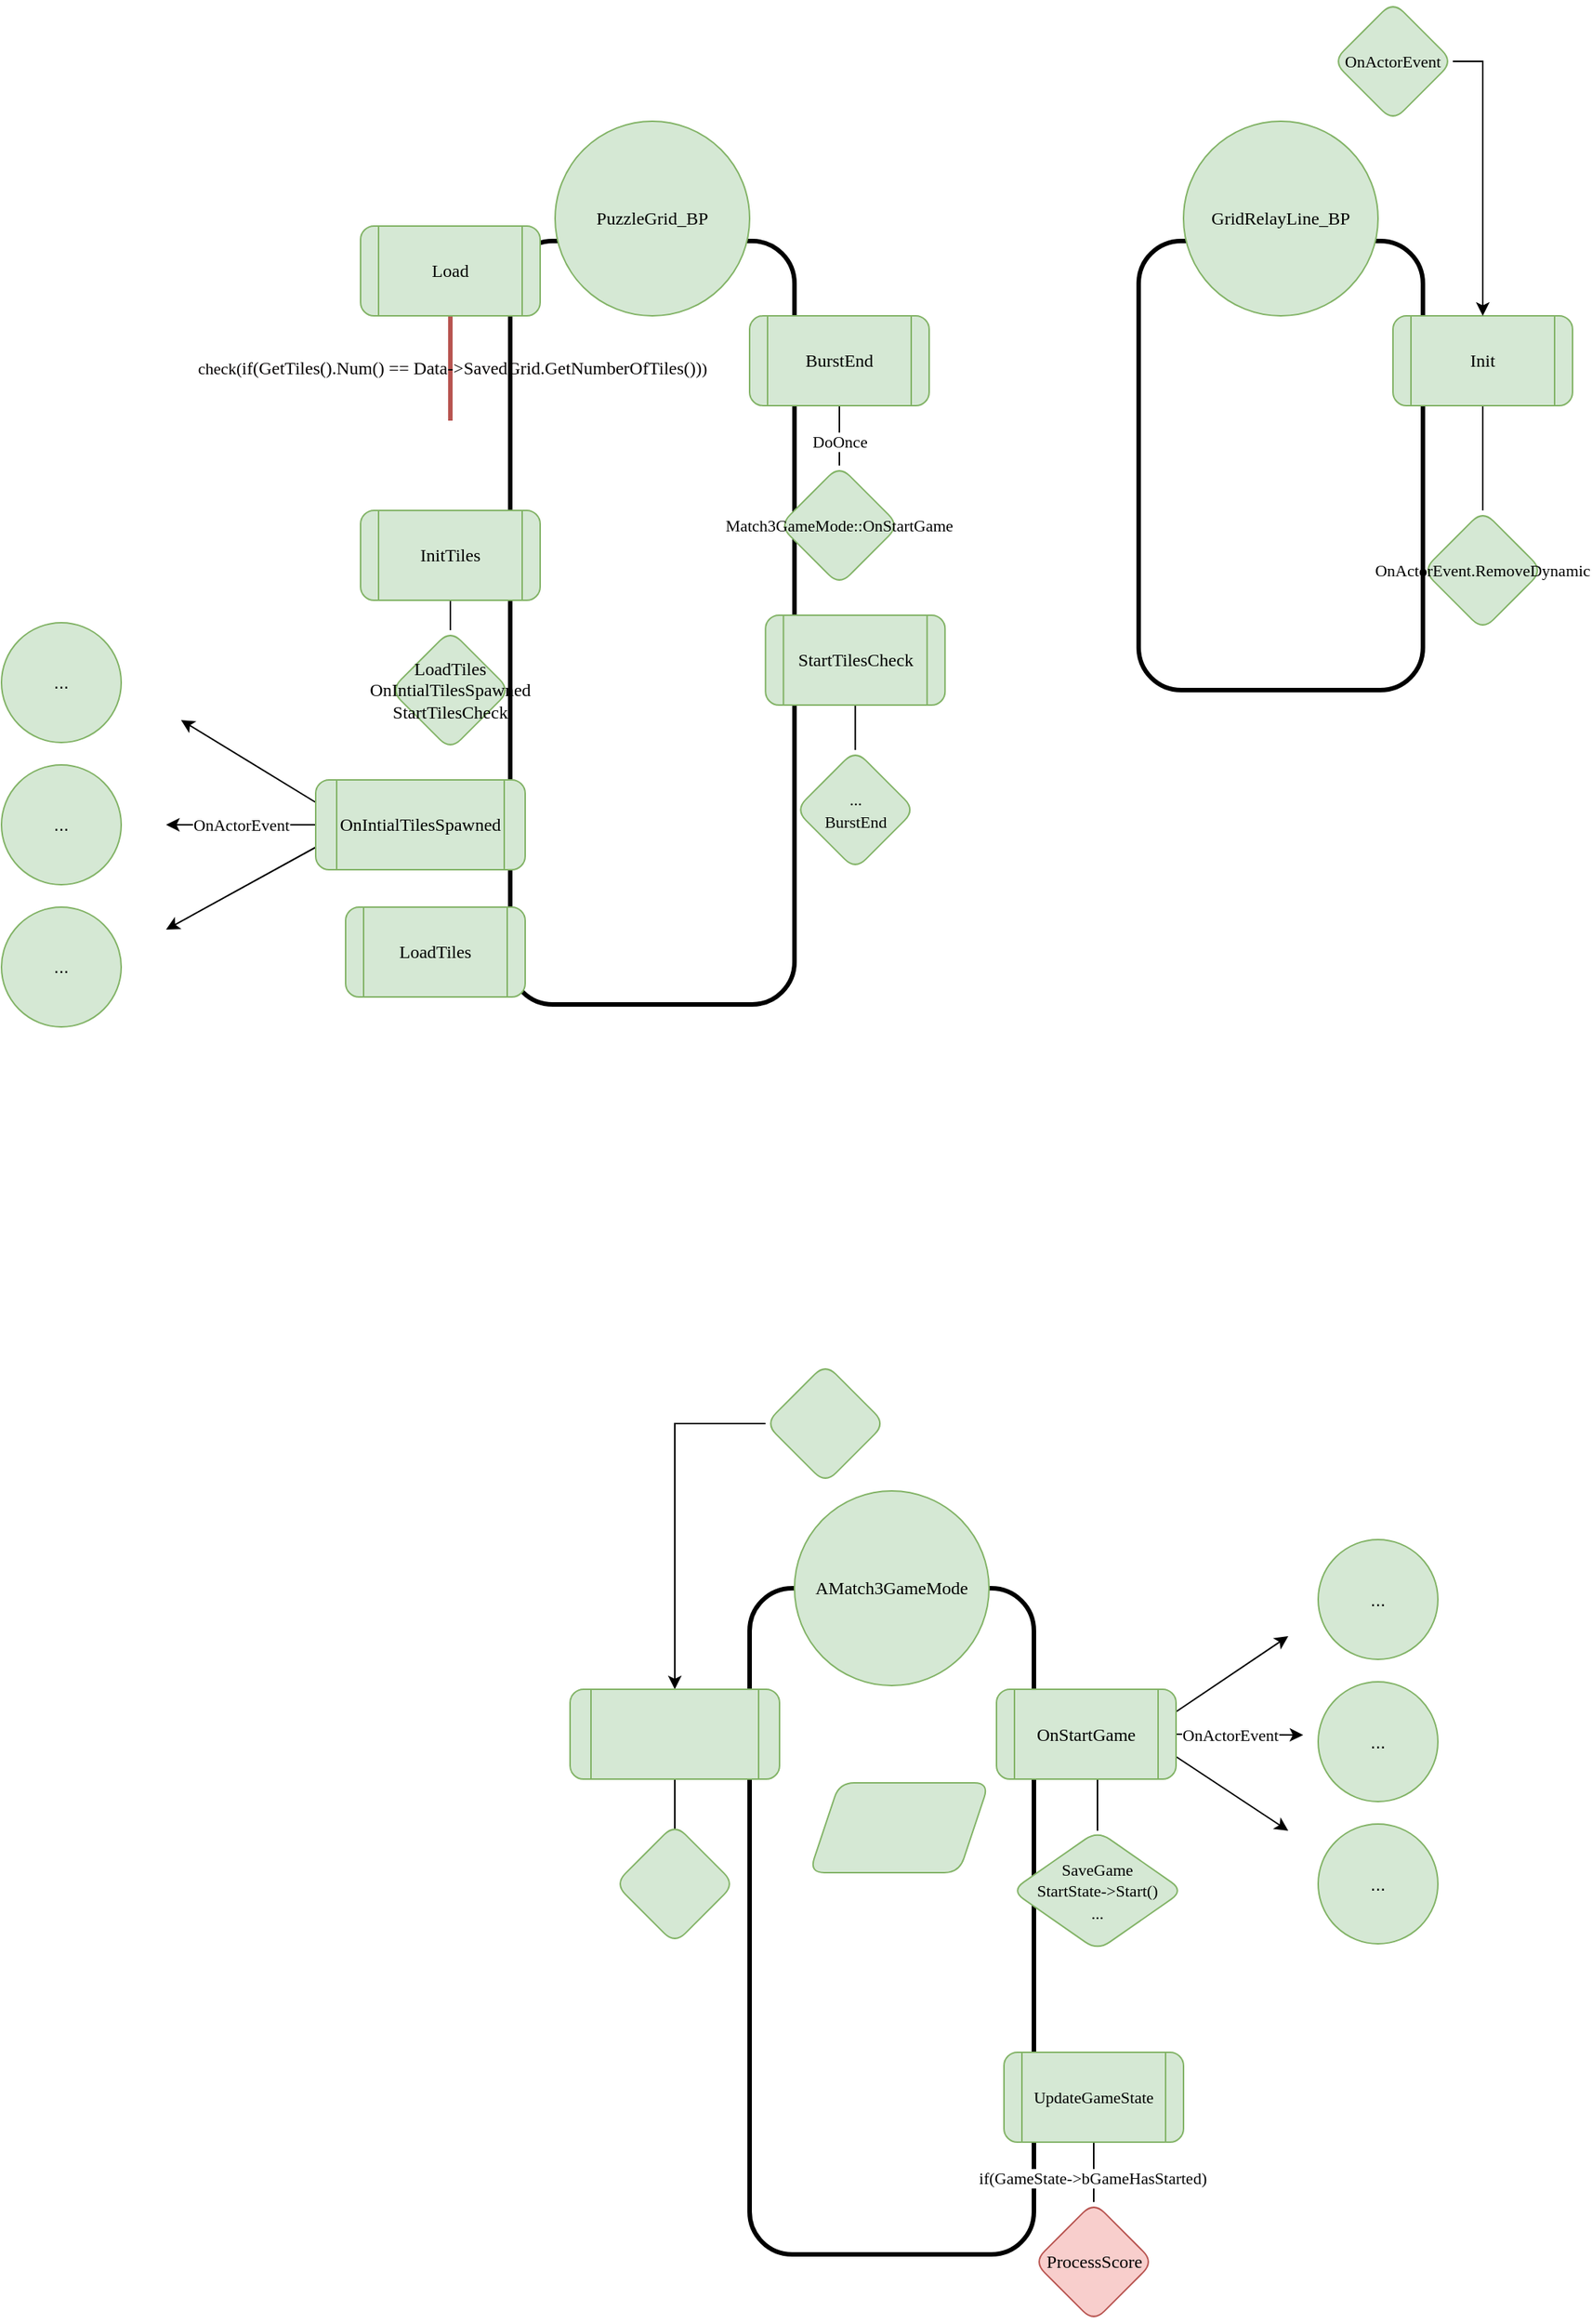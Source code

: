 <mxfile version="16.2.7" type="device"><diagram id="4u5bkuqh8i6XdxuR7M9z" name="Page-1"><mxGraphModel dx="2646" dy="1722" grid="1" gridSize="10" guides="1" tooltips="1" connect="1" arrows="1" fold="1" page="1" pageScale="1" pageWidth="850" pageHeight="1100" math="0" shadow="0"><root><mxCell id="0"/><mxCell id="1" parent="0"/><mxCell id="plS5oKs2EBD5TXASeQsz-1" value="" style="rounded=1;whiteSpace=wrap;html=1;fillColor=none;strokeWidth=3;fontFamily=SF Mono;" parent="1" vertex="1"><mxGeometry x="-500" y="680" width="190" height="445" as="geometry"/></mxCell><mxCell id="sbsRxTnk66kGfVWNklD2-10" style="rounded=0;orthogonalLoop=1;jettySize=auto;html=1;exitX=1;exitY=0.5;exitDx=0;exitDy=0;fontFamily=SF Mono;endArrow=classic;endFill=1;" parent="1" source="plS5oKs2EBD5TXASeQsz-11" edge="1"><mxGeometry relative="1" as="geometry"><mxPoint x="-130" y="778" as="targetPoint"/></mxGeometry></mxCell><mxCell id="sbsRxTnk66kGfVWNklD2-16" value="OnActorEvent" style="edgeLabel;html=1;align=center;verticalAlign=middle;resizable=0;points=[];fontSize=11;fontFamily=SF Mono;fontColor=default;" parent="sbsRxTnk66kGfVWNklD2-10" vertex="1" connectable="0"><mxGeometry x="-0.076" y="-3" relative="1" as="geometry"><mxPoint x="-4" y="-3" as="offset"/></mxGeometry></mxCell><mxCell id="sbsRxTnk66kGfVWNklD2-11" style="edgeStyle=none;shape=connector;rounded=0;orthogonalLoop=1;jettySize=auto;html=1;exitX=1;exitY=0.25;exitDx=0;exitDy=0;labelBackgroundColor=default;fontFamily=SF Mono;fontSize=11;fontColor=default;endArrow=classic;endFill=1;strokeColor=default;" parent="1" source="plS5oKs2EBD5TXASeQsz-11" edge="1"><mxGeometry relative="1" as="geometry"><mxPoint x="-140" y="712" as="targetPoint"/></mxGeometry></mxCell><mxCell id="sbsRxTnk66kGfVWNklD2-12" style="edgeStyle=none;shape=connector;rounded=0;orthogonalLoop=1;jettySize=auto;html=1;exitX=1;exitY=0.75;exitDx=0;exitDy=0;labelBackgroundColor=default;fontFamily=SF Mono;fontSize=11;fontColor=default;endArrow=classic;endFill=1;strokeColor=default;" parent="1" source="plS5oKs2EBD5TXASeQsz-11" edge="1"><mxGeometry relative="1" as="geometry"><mxPoint x="-140" y="842" as="targetPoint"/></mxGeometry></mxCell><mxCell id="plS5oKs2EBD5TXASeQsz-2" value="&lt;span style=&quot;font-size: 11px&quot;&gt;SaveGame&lt;br&gt;StartState-&amp;gt;Start()&lt;br&gt;...&lt;br&gt;&lt;/span&gt;" style="rhombus;whiteSpace=wrap;html=1;fillColor=#d5e8d4;strokeColor=#82b366;rounded=1;labelBackgroundColor=none;fontFamily=SF Mono;" parent="1" vertex="1"><mxGeometry x="-325" y="842" width="115" height="80" as="geometry"/></mxCell><mxCell id="plS5oKs2EBD5TXASeQsz-3" value="&lt;span style=&quot;font-size: 11px ; background-color: rgb(255 , 255 , 255)&quot;&gt;&lt;br&gt;&lt;/span&gt;" style="rhombus;whiteSpace=wrap;html=1;fillColor=#f8cecc;strokeColor=#b85450;rounded=1;fontFamily=SF Mono;" parent="1" vertex="1"><mxGeometry x="-310" y="1090" width="80" height="80" as="geometry"/></mxCell><mxCell id="plS5oKs2EBD5TXASeQsz-4" value="" style="rounded=1;whiteSpace=wrap;html=1;fillColor=none;strokeWidth=3;fontFamily=SF Mono;" parent="1" vertex="1"><mxGeometry x="-660" y="-220" width="190" height="510" as="geometry"/></mxCell><mxCell id="plS5oKs2EBD5TXASeQsz-5" value="AMatch3GameMode" style="ellipse;whiteSpace=wrap;html=1;aspect=fixed;fillColor=#d5e8d4;strokeColor=#82b366;rounded=1;fontFamily=SF Mono;" parent="1" vertex="1"><mxGeometry x="-470" y="615" width="130" height="130" as="geometry"/></mxCell><mxCell id="plS5oKs2EBD5TXASeQsz-6" style="edgeStyle=none;rounded=1;orthogonalLoop=1;jettySize=auto;html=1;exitX=0.5;exitY=1;exitDx=0;exitDy=0;endArrow=none;endFill=0;entryX=0.5;entryY=0;entryDx=0;entryDy=0;fontFamily=SF Mono;" parent="1" source="plS5oKs2EBD5TXASeQsz-7" target="plS5oKs2EBD5TXASeQsz-22" edge="1"><mxGeometry relative="1" as="geometry"><mxPoint x="-440" y="-70" as="targetPoint"/></mxGeometry></mxCell><mxCell id="sbsRxTnk66kGfVWNklD2-2" value="DoOnce" style="edgeLabel;html=1;align=center;verticalAlign=middle;resizable=0;points=[];fontFamily=SF Mono;" parent="plS5oKs2EBD5TXASeQsz-6" vertex="1" connectable="0"><mxGeometry x="0.2" relative="1" as="geometry"><mxPoint as="offset"/></mxGeometry></mxCell><mxCell id="plS5oKs2EBD5TXASeQsz-7" value="BurstEnd" style="shape=process;whiteSpace=wrap;html=1;backgroundOutline=1;fillColor=#d5e8d4;strokeColor=#82b366;rounded=1;fontFamily=SF Mono;" parent="1" vertex="1"><mxGeometry x="-500" y="-170" width="120" height="60" as="geometry"/></mxCell><mxCell id="plS5oKs2EBD5TXASeQsz-8" style="edgeStyle=orthogonalEdgeStyle;rounded=1;orthogonalLoop=1;jettySize=auto;html=1;exitX=0.5;exitY=1;exitDx=0;exitDy=0;entryX=0.5;entryY=0;entryDx=0;entryDy=0;fontSize=12;endArrow=none;endFill=0;fontFamily=SF Mono;" parent="1" source="plS5oKs2EBD5TXASeQsz-9" target="plS5oKs2EBD5TXASeQsz-3" edge="1"><mxGeometry relative="1" as="geometry"/></mxCell><mxCell id="sbsRxTnk66kGfVWNklD2-1" value="if(GameState-&amp;gt;bGameHasStarted)" style="edgeLabel;html=1;align=center;verticalAlign=middle;resizable=0;points=[];fontFamily=SF Mono;" parent="plS5oKs2EBD5TXASeQsz-8" vertex="1" connectable="0"><mxGeometry x="0.2" y="-1" relative="1" as="geometry"><mxPoint as="offset"/></mxGeometry></mxCell><mxCell id="plS5oKs2EBD5TXASeQsz-9" value="&lt;span style=&quot;font-size: 11px;&quot;&gt;UpdateGameState&lt;/span&gt;" style="shape=process;whiteSpace=wrap;html=1;backgroundOutline=1;fillColor=#d5e8d4;strokeColor=#82b366;labelBackgroundColor=none;rounded=1;fontFamily=SF Mono;" parent="1" vertex="1"><mxGeometry x="-330" y="990" width="120" height="60" as="geometry"/></mxCell><mxCell id="plS5oKs2EBD5TXASeQsz-10" style="edgeStyle=orthogonalEdgeStyle;rounded=0;orthogonalLoop=1;jettySize=auto;html=1;exitX=0.5;exitY=1;exitDx=0;exitDy=0;endArrow=none;endFill=0;entryX=0.5;entryY=0;entryDx=0;entryDy=0;fontFamily=SF Mono;" parent="1" source="plS5oKs2EBD5TXASeQsz-11" target="plS5oKs2EBD5TXASeQsz-2" edge="1"><mxGeometry relative="1" as="geometry"><mxPoint x="-190" y="842" as="targetPoint"/></mxGeometry></mxCell><mxCell id="plS5oKs2EBD5TXASeQsz-11" value="OnStartGame" style="shape=process;whiteSpace=wrap;html=1;backgroundOutline=1;fillColor=#d5e8d4;strokeColor=#82b366;rounded=1;fontFamily=SF Mono;" parent="1" vertex="1"><mxGeometry x="-335" y="747.5" width="120" height="60" as="geometry"/></mxCell><mxCell id="plS5oKs2EBD5TXASeQsz-12" value="PuzzleGrid_BP" style="ellipse;whiteSpace=wrap;html=1;aspect=fixed;fillColor=#d5e8d4;strokeColor=#82b366;rounded=1;fontFamily=SF Mono;" parent="1" vertex="1"><mxGeometry x="-630" y="-300" width="130" height="130" as="geometry"/></mxCell><mxCell id="plS5oKs2EBD5TXASeQsz-15" value="ProcessScore" style="text;html=1;align=center;verticalAlign=middle;resizable=0;points=[];autosize=1;strokeColor=none;fillColor=none;fontSize=12;rounded=1;labelBackgroundColor=none;fontFamily=SF Mono;" parent="1" vertex="1"><mxGeometry x="-310" y="1120" width="80" height="20" as="geometry"/></mxCell><mxCell id="plS5oKs2EBD5TXASeQsz-18" style="edgeStyle=orthogonalEdgeStyle;rounded=0;orthogonalLoop=1;jettySize=auto;html=1;exitX=0;exitY=0.5;exitDx=0;exitDy=0;entryX=0.5;entryY=0;entryDx=0;entryDy=0;fontFamily=SF Mono;" parent="1" source="plS5oKs2EBD5TXASeQsz-19" target="plS5oKs2EBD5TXASeQsz-21" edge="1"><mxGeometry relative="1" as="geometry"/></mxCell><mxCell id="plS5oKs2EBD5TXASeQsz-19" value="&lt;span style=&quot;font-size: 11px&quot;&gt;&lt;br&gt;&lt;/span&gt;" style="rhombus;whiteSpace=wrap;html=1;fillColor=#d5e8d4;strokeColor=#82b366;rounded=1;labelBackgroundColor=none;fontFamily=SF Mono;" parent="1" vertex="1"><mxGeometry x="-489.37" y="530" width="80" height="80" as="geometry"/></mxCell><mxCell id="plS5oKs2EBD5TXASeQsz-20" style="edgeStyle=orthogonalEdgeStyle;rounded=0;orthogonalLoop=1;jettySize=auto;html=1;exitX=0.5;exitY=1;exitDx=0;exitDy=0;endArrow=none;endFill=0;fontFamily=SF Mono;" parent="1" source="plS5oKs2EBD5TXASeQsz-21" edge="1"><mxGeometry relative="1" as="geometry"><mxPoint x="-550" y="842" as="targetPoint"/></mxGeometry></mxCell><mxCell id="plS5oKs2EBD5TXASeQsz-21" value="" style="shape=process;whiteSpace=wrap;html=1;backgroundOutline=1;fillColor=#d5e8d4;strokeColor=#82b366;labelBackgroundColor=none;rounded=1;fontFamily=SF Mono;" parent="1" vertex="1"><mxGeometry x="-620" y="747.5" width="140" height="60" as="geometry"/></mxCell><mxCell id="plS5oKs2EBD5TXASeQsz-22" value="&lt;span style=&quot;font-size: 11px&quot;&gt;Match3GameMode::OnStartGame&lt;br&gt;&lt;/span&gt;" style="rhombus;whiteSpace=wrap;html=1;fillColor=#d5e8d4;strokeColor=#82b366;rounded=1;labelBackgroundColor=none;fontFamily=SF Mono;" parent="1" vertex="1"><mxGeometry x="-480" y="-70" width="80" height="80" as="geometry"/></mxCell><mxCell id="plS5oKs2EBD5TXASeQsz-23" value="" style="shape=parallelogram;perimeter=parallelogramPerimeter;whiteSpace=wrap;html=1;fixedSize=1;fillColor=#d5e8d4;strokeColor=#82b366;rounded=1;fontFamily=SF Mono;" parent="1" vertex="1"><mxGeometry x="-460" y="810" width="120" height="60" as="geometry"/></mxCell><mxCell id="plS5oKs2EBD5TXASeQsz-24" value="&lt;span&gt;&lt;br&gt;&lt;/span&gt;" style="rhombus;whiteSpace=wrap;html=1;fillColor=#d5e8d4;strokeColor=#82b366;rounded=1;labelBackgroundColor=none;fontFamily=SF Mono;" parent="1" vertex="1"><mxGeometry x="-590" y="837.5" width="80" height="80" as="geometry"/></mxCell><mxCell id="sbsRxTnk66kGfVWNklD2-5" style="edgeStyle=orthogonalEdgeStyle;rounded=0;orthogonalLoop=1;jettySize=auto;html=1;exitX=0.5;exitY=1;exitDx=0;exitDy=0;entryX=0.5;entryY=0;entryDx=0;entryDy=0;fontFamily=SF Mono;endArrow=none;endFill=0;" parent="1" source="sbsRxTnk66kGfVWNklD2-3" target="sbsRxTnk66kGfVWNklD2-4" edge="1"><mxGeometry relative="1" as="geometry"/></mxCell><mxCell id="sbsRxTnk66kGfVWNklD2-3" value="InitTiles" style="shape=process;whiteSpace=wrap;html=1;backgroundOutline=1;fillColor=#d5e8d4;strokeColor=#82b366;rounded=1;fontFamily=SF Mono;" parent="1" vertex="1"><mxGeometry x="-760" y="-40" width="120" height="60" as="geometry"/></mxCell><mxCell id="sbsRxTnk66kGfVWNklD2-4" value="LoadTiles&lt;br&gt;OnIntialTilesSpawned&lt;span&gt;&lt;br&gt;StartTilesCheck&lt;br&gt;&lt;/span&gt;" style="rhombus;whiteSpace=wrap;html=1;fillColor=#d5e8d4;strokeColor=#82b366;rounded=1;labelBackgroundColor=none;fontFamily=SF Mono;" parent="1" vertex="1"><mxGeometry x="-740" y="40" width="80" height="80" as="geometry"/></mxCell><mxCell id="sbsRxTnk66kGfVWNklD2-17" style="edgeStyle=none;shape=connector;rounded=0;orthogonalLoop=1;jettySize=auto;html=1;exitX=0;exitY=0.25;exitDx=0;exitDy=0;labelBackgroundColor=default;fontFamily=SF Mono;fontSize=11;fontColor=default;endArrow=classic;endFill=1;strokeColor=default;" parent="1" source="sbsRxTnk66kGfVWNklD2-6" edge="1"><mxGeometry relative="1" as="geometry"><mxPoint x="-880" y="100" as="targetPoint"/></mxGeometry></mxCell><mxCell id="sbsRxTnk66kGfVWNklD2-18" value="OnActorEvent" style="edgeStyle=none;shape=connector;rounded=0;orthogonalLoop=1;jettySize=auto;html=1;exitX=0;exitY=0.5;exitDx=0;exitDy=0;labelBackgroundColor=default;fontFamily=SF Mono;fontSize=11;fontColor=default;endArrow=classic;endFill=1;strokeColor=default;" parent="1" source="sbsRxTnk66kGfVWNklD2-6" edge="1"><mxGeometry relative="1" as="geometry"><mxPoint x="-890" y="170" as="targetPoint"/></mxGeometry></mxCell><mxCell id="sbsRxTnk66kGfVWNklD2-19" style="edgeStyle=none;shape=connector;rounded=0;orthogonalLoop=1;jettySize=auto;html=1;exitX=0;exitY=0.75;exitDx=0;exitDy=0;labelBackgroundColor=default;fontFamily=SF Mono;fontSize=11;fontColor=default;endArrow=classic;endFill=1;strokeColor=default;" parent="1" source="sbsRxTnk66kGfVWNklD2-6" edge="1"><mxGeometry relative="1" as="geometry"><mxPoint x="-890" y="240" as="targetPoint"/></mxGeometry></mxCell><mxCell id="sbsRxTnk66kGfVWNklD2-6" value="OnIntialTilesSpawned" style="shape=process;whiteSpace=wrap;html=1;backgroundOutline=1;fillColor=#d5e8d4;strokeColor=#82b366;rounded=1;fontFamily=SF Mono;" parent="1" vertex="1"><mxGeometry x="-790" y="140" width="140" height="60" as="geometry"/></mxCell><mxCell id="sbsRxTnk66kGfVWNklD2-13" value="..." style="ellipse;whiteSpace=wrap;html=1;aspect=fixed;fillColor=#d5e8d4;strokeColor=#82b366;rounded=1;" parent="1" vertex="1"><mxGeometry x="-120" y="647.5" width="80" height="80" as="geometry"/></mxCell><mxCell id="sbsRxTnk66kGfVWNklD2-14" value="..." style="ellipse;whiteSpace=wrap;html=1;aspect=fixed;fillColor=#d5e8d4;strokeColor=#82b366;rounded=1;" parent="1" vertex="1"><mxGeometry x="-120" y="742.5" width="80" height="80" as="geometry"/></mxCell><mxCell id="sbsRxTnk66kGfVWNklD2-15" value="..." style="ellipse;whiteSpace=wrap;html=1;aspect=fixed;fillColor=#d5e8d4;strokeColor=#82b366;rounded=1;" parent="1" vertex="1"><mxGeometry x="-120" y="837.5" width="80" height="80" as="geometry"/></mxCell><mxCell id="sbsRxTnk66kGfVWNklD2-20" value="..." style="ellipse;whiteSpace=wrap;html=1;aspect=fixed;fillColor=#d5e8d4;strokeColor=#82b366;rounded=1;" parent="1" vertex="1"><mxGeometry x="-1000" y="35" width="80" height="80" as="geometry"/></mxCell><mxCell id="sbsRxTnk66kGfVWNklD2-21" value="..." style="ellipse;whiteSpace=wrap;html=1;aspect=fixed;fillColor=#d5e8d4;strokeColor=#82b366;rounded=1;" parent="1" vertex="1"><mxGeometry x="-1000" y="130" width="80" height="80" as="geometry"/></mxCell><mxCell id="sbsRxTnk66kGfVWNklD2-22" value="..." style="ellipse;whiteSpace=wrap;html=1;aspect=fixed;fillColor=#d5e8d4;strokeColor=#82b366;rounded=1;" parent="1" vertex="1"><mxGeometry x="-1000" y="225" width="80" height="80" as="geometry"/></mxCell><mxCell id="sbsRxTnk66kGfVWNklD2-23" value="" style="rounded=1;whiteSpace=wrap;html=1;fillColor=none;strokeWidth=3;fontFamily=SF Mono;" parent="1" vertex="1"><mxGeometry x="-240" y="-220" width="190" height="300" as="geometry"/></mxCell><mxCell id="sbsRxTnk66kGfVWNklD2-24" style="edgeStyle=none;rounded=1;orthogonalLoop=1;jettySize=auto;html=1;exitX=0.5;exitY=1;exitDx=0;exitDy=0;endArrow=none;endFill=0;entryX=0.5;entryY=0;entryDx=0;entryDy=0;fontFamily=SF Mono;fillColor=#f8cecc;strokeColor=#050202;strokeWidth=1;" parent="1" source="sbsRxTnk66kGfVWNklD2-26" target="sbsRxTnk66kGfVWNklD2-28" edge="1"><mxGeometry relative="1" as="geometry"><mxPoint x="-10" y="-70" as="targetPoint"/></mxGeometry></mxCell><mxCell id="sbsRxTnk66kGfVWNklD2-26" value="Init" style="shape=process;whiteSpace=wrap;html=1;backgroundOutline=1;fillColor=#d5e8d4;strokeColor=#82b366;rounded=1;fontFamily=SF Mono;" parent="1" vertex="1"><mxGeometry x="-70" y="-170" width="120" height="60" as="geometry"/></mxCell><mxCell id="sbsRxTnk66kGfVWNklD2-27" value="GridRelayLine_BP" style="ellipse;whiteSpace=wrap;html=1;aspect=fixed;fillColor=#d5e8d4;strokeColor=#82b366;rounded=1;fontFamily=SF Mono;" parent="1" vertex="1"><mxGeometry x="-210" y="-300" width="130" height="130" as="geometry"/></mxCell><mxCell id="sbsRxTnk66kGfVWNklD2-28" value="&lt;span style=&quot;font-size: 11px&quot;&gt;OnActorEvent.RemoveDynamic&lt;br&gt;&lt;/span&gt;" style="rhombus;whiteSpace=wrap;html=1;fillColor=#d5e8d4;strokeColor=#82b366;rounded=1;labelBackgroundColor=none;fontFamily=SF Mono;" parent="1" vertex="1"><mxGeometry x="-50" y="-40" width="80" height="80" as="geometry"/></mxCell><mxCell id="sbsRxTnk66kGfVWNklD2-30" style="edgeStyle=orthogonalEdgeStyle;shape=connector;rounded=0;orthogonalLoop=1;jettySize=auto;html=1;exitX=1;exitY=0.5;exitDx=0;exitDy=0;labelBackgroundColor=default;fontFamily=SF Mono;fontSize=11;fontColor=default;endArrow=classic;endFill=1;strokeColor=default;" parent="1" source="sbsRxTnk66kGfVWNklD2-29" target="sbsRxTnk66kGfVWNklD2-26" edge="1"><mxGeometry relative="1" as="geometry"/></mxCell><mxCell id="sbsRxTnk66kGfVWNklD2-29" value="&lt;span style=&quot;font-size: 11px&quot;&gt;OnActorEvent&lt;br&gt;&lt;/span&gt;" style="rhombus;whiteSpace=wrap;html=1;fillColor=#d5e8d4;strokeColor=#82b366;rounded=1;labelBackgroundColor=none;fontFamily=SF Mono;" parent="1" vertex="1"><mxGeometry x="-110" y="-380" width="80" height="80" as="geometry"/></mxCell><mxCell id="sbsRxTnk66kGfVWNklD2-35" style="edgeStyle=orthogonalEdgeStyle;shape=connector;rounded=0;orthogonalLoop=1;jettySize=auto;html=1;exitX=0.5;exitY=1;exitDx=0;exitDy=0;entryX=0.5;entryY=0;entryDx=0;entryDy=0;labelBackgroundColor=default;fontFamily=SF Mono;fontSize=11;fontColor=default;endArrow=none;endFill=0;strokeColor=default;strokeWidth=1;" parent="1" source="sbsRxTnk66kGfVWNklD2-32" target="sbsRxTnk66kGfVWNklD2-33" edge="1"><mxGeometry relative="1" as="geometry"/></mxCell><mxCell id="sbsRxTnk66kGfVWNklD2-32" value="StartTilesCheck" style="shape=process;whiteSpace=wrap;html=1;backgroundOutline=1;fillColor=#d5e8d4;strokeColor=#82b366;rounded=1;fontFamily=SF Mono;" parent="1" vertex="1"><mxGeometry x="-489.37" y="30" width="120" height="60" as="geometry"/></mxCell><mxCell id="sbsRxTnk66kGfVWNklD2-33" value="&lt;span style=&quot;font-size: 11px&quot;&gt;...&lt;br&gt;BurstEnd&lt;br&gt;&lt;/span&gt;" style="rhombus;whiteSpace=wrap;html=1;fillColor=#d5e8d4;strokeColor=#82b366;rounded=1;labelBackgroundColor=none;fontFamily=SF Mono;" parent="1" vertex="1"><mxGeometry x="-469.37" y="120" width="80" height="80" as="geometry"/></mxCell><mxCell id="sbsRxTnk66kGfVWNklD2-36" value="LoadTiles" style="shape=process;whiteSpace=wrap;html=1;backgroundOutline=1;fillColor=#d5e8d4;strokeColor=#82b366;rounded=1;fontFamily=SF Mono;" parent="1" vertex="1"><mxGeometry x="-770" y="225" width="120" height="60" as="geometry"/></mxCell><mxCell id="PpKmrXKblxtawLF01E2E-2" value="&lt;p&gt;&lt;font face=&quot;SF mono&quot; color=&quot;#050202&quot;&gt;check(&lt;span style=&quot;font-size: 12px&quot;&gt;if&lt;/span&gt;&lt;span style=&quot;font-size: 12px&quot;&gt;(GetTiles().Num() == Data-&amp;gt;SavedGrid.GetNumberOfTiles())&lt;/span&gt;)&lt;/font&gt;&lt;/p&gt;" style="edgeStyle=orthogonalEdgeStyle;rounded=0;orthogonalLoop=1;jettySize=auto;html=1;exitX=0.5;exitY=1;exitDx=0;exitDy=0;strokeColor=#b85450;strokeWidth=3;endArrow=none;endFill=0;labelBackgroundColor=none;fillColor=#f8cecc;" edge="1" parent="1" source="PpKmrXKblxtawLF01E2E-1"><mxGeometry relative="1" as="geometry"><mxPoint x="-700" y="-100" as="targetPoint"/></mxGeometry></mxCell><mxCell id="PpKmrXKblxtawLF01E2E-1" value="Load" style="shape=process;whiteSpace=wrap;html=1;backgroundOutline=1;fillColor=#d5e8d4;strokeColor=#82b366;rounded=1;fontFamily=SF Mono;" vertex="1" parent="1"><mxGeometry x="-760" y="-230" width="120" height="60" as="geometry"/></mxCell></root></mxGraphModel></diagram></mxfile>